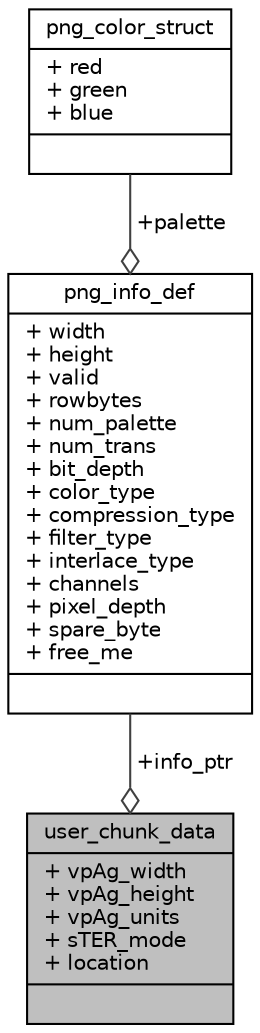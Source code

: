 digraph "user_chunk_data"
{
 // INTERACTIVE_SVG=YES
  edge [fontname="Helvetica",fontsize="10",labelfontname="Helvetica",labelfontsize="10"];
  node [fontname="Helvetica",fontsize="10",shape=record];
  Node1 [label="{user_chunk_data\n|+ vpAg_width\l+ vpAg_height\l+ vpAg_units\l+ sTER_mode\l+ location\l|}",height=0.2,width=0.4,color="black", fillcolor="grey75", style="filled", fontcolor="black"];
  Node2 -> Node1 [color="grey25",fontsize="10",style="solid",label=" +info_ptr" ,arrowhead="odiamond",fontname="Helvetica"];
  Node2 [label="{png_info_def\n|+ width\l+ height\l+ valid\l+ rowbytes\l+ num_palette\l+ num_trans\l+ bit_depth\l+ color_type\l+ compression_type\l+ filter_type\l+ interlace_type\l+ channels\l+ pixel_depth\l+ spare_byte\l+ free_me\l|}",height=0.2,width=0.4,color="black", fillcolor="white", style="filled",URL="$structpng__info__def.html"];
  Node3 -> Node2 [color="grey25",fontsize="10",style="solid",label=" +palette" ,arrowhead="odiamond",fontname="Helvetica"];
  Node3 [label="{png_color_struct\n|+ red\l+ green\l+ blue\l|}",height=0.2,width=0.4,color="black", fillcolor="white", style="filled",URL="$structpng__color__struct.html"];
}
